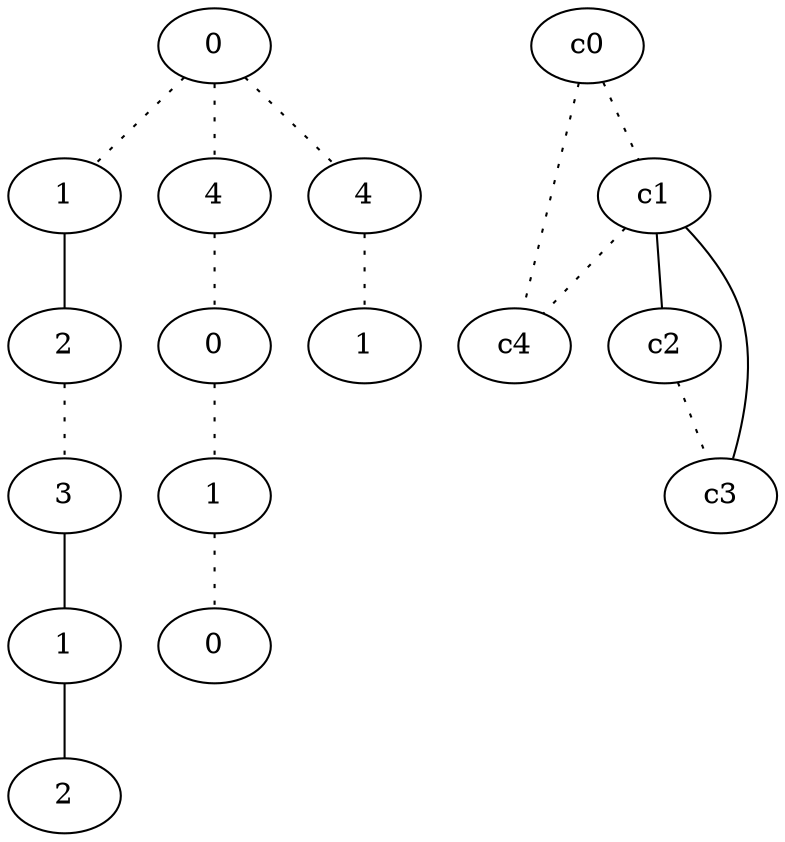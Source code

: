 graph {
a0[label=0];
a1[label=1];
a2[label=2];
a3[label=3];
a4[label=1];
a5[label=2];
a6[label=4];
a7[label=0];
a8[label=1];
a9[label=0];
a10[label=4];
a11[label=1];
a0 -- a1 [style=dotted];
a0 -- a6 [style=dotted];
a0 -- a10 [style=dotted];
a1 -- a2;
a2 -- a3 [style=dotted];
a3 -- a4;
a4 -- a5;
a6 -- a7 [style=dotted];
a7 -- a8 [style=dotted];
a8 -- a9 [style=dotted];
a10 -- a11 [style=dotted];
c0 -- c1 [style=dotted];
c0 -- c4 [style=dotted];
c1 -- c2;
c1 -- c3;
c1 -- c4 [style=dotted];
c2 -- c3 [style=dotted];
}
